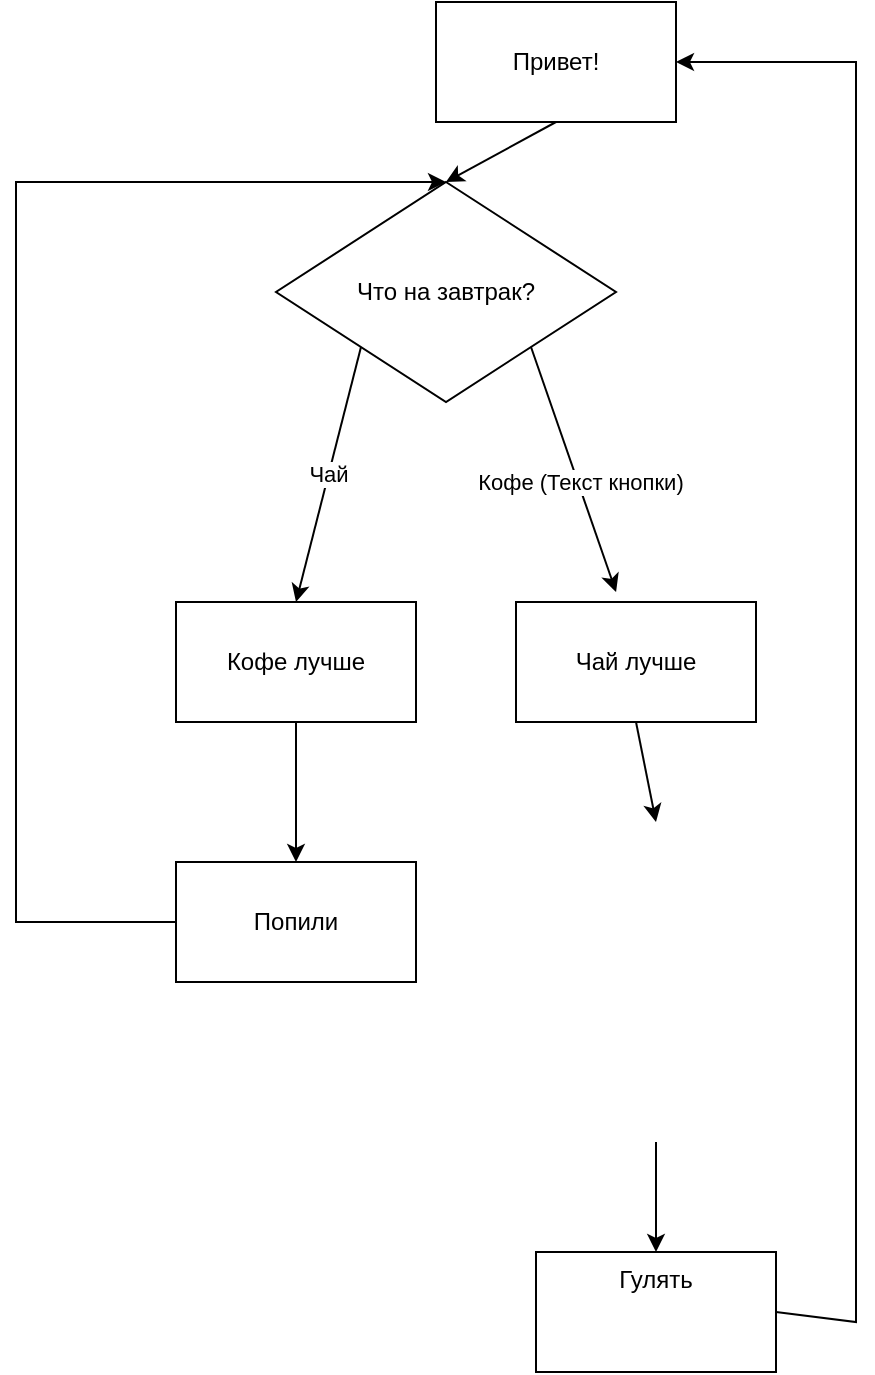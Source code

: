 <mxfile version="20.0.4" type="github">
  <diagram id="I7OJeAxPFiSJ3sLQ8TR0" name="Page-1">
    <mxGraphModel dx="2066" dy="2273" grid="1" gridSize="10" guides="1" tooltips="1" connect="1" arrows="1" fold="1" page="1" pageScale="1" pageWidth="827" pageHeight="1169" math="0" shadow="0">
      <root>
        <mxCell id="0" />
        <mxCell id="1" parent="0" />
        <mxCell id="fkRU3V8xk3izk2TObypj-2" value="Кофе лучше" style="rounded=0;whiteSpace=wrap;html=1;" vertex="1" parent="1">
          <mxGeometry x="140" y="200" width="120" height="60" as="geometry" />
        </mxCell>
        <object label="Чай" data="" id="fkRU3V8xk3izk2TObypj-3">
          <mxCell style="endArrow=classic;html=1;rounded=0;exitX=0;exitY=1;exitDx=0;exitDy=0;entryX=0.5;entryY=0;entryDx=0;entryDy=0;" edge="1" parent="1" source="fkRU3V8xk3izk2TObypj-19" target="fkRU3V8xk3izk2TObypj-2">
            <mxGeometry width="50" height="50" relative="1" as="geometry">
              <mxPoint x="252.5" y="110" as="sourcePoint" />
              <mxPoint x="280" y="230" as="targetPoint" />
            </mxGeometry>
          </mxCell>
        </object>
        <mxCell id="fkRU3V8xk3izk2TObypj-12" value="Чай лучше" style="rounded=0;whiteSpace=wrap;html=1;" vertex="1" parent="1">
          <mxGeometry x="310" y="200" width="120" height="60" as="geometry" />
        </mxCell>
        <mxCell id="fkRU3V8xk3izk2TObypj-13" value="Привет!" style="rounded=0;whiteSpace=wrap;html=1;" vertex="1" parent="1">
          <mxGeometry x="270" y="-100" width="120" height="60" as="geometry" />
        </mxCell>
        <mxCell id="fkRU3V8xk3izk2TObypj-14" value="" style="endArrow=classic;html=1;rounded=0;exitX=0.5;exitY=1;exitDx=0;exitDy=0;entryX=0.5;entryY=0;entryDx=0;entryDy=0;" edge="1" parent="1" source="fkRU3V8xk3izk2TObypj-13" target="fkRU3V8xk3izk2TObypj-19">
          <mxGeometry width="50" height="50" relative="1" as="geometry">
            <mxPoint x="710" y="300" as="sourcePoint" />
            <mxPoint x="270" y="50" as="targetPoint" />
          </mxGeometry>
        </mxCell>
        <mxCell id="fkRU3V8xk3izk2TObypj-15" value="" style="endArrow=classic;html=1;rounded=0;exitX=1;exitY=1;exitDx=0;exitDy=0;entryX=0.417;entryY=-0.083;entryDx=0;entryDy=0;entryPerimeter=0;" edge="1" parent="1" source="fkRU3V8xk3izk2TObypj-19" target="fkRU3V8xk3izk2TObypj-12">
          <mxGeometry width="50" height="50" relative="1" as="geometry">
            <mxPoint x="287.04" y="111.02" as="sourcePoint" />
            <mxPoint x="320" y="110" as="targetPoint" />
          </mxGeometry>
        </mxCell>
        <mxCell id="fkRU3V8xk3izk2TObypj-16" value="Кофе (Текст кнопки)" style="edgeLabel;html=1;align=center;verticalAlign=middle;resizable=0;points=[];" vertex="1" connectable="0" parent="fkRU3V8xk3izk2TObypj-15">
          <mxGeometry x="0.107" y="1" relative="1" as="geometry">
            <mxPoint as="offset" />
          </mxGeometry>
        </mxCell>
        <mxCell id="fkRU3V8xk3izk2TObypj-17" value="" style="endArrow=classic;html=1;rounded=0;exitX=0.5;exitY=1;exitDx=0;exitDy=0;" edge="1" parent="1" source="fkRU3V8xk3izk2TObypj-2">
          <mxGeometry width="50" height="50" relative="1" as="geometry">
            <mxPoint x="710" y="300" as="sourcePoint" />
            <mxPoint x="200" y="330" as="targetPoint" />
          </mxGeometry>
        </mxCell>
        <mxCell id="fkRU3V8xk3izk2TObypj-18" value="Попили" style="rounded=0;whiteSpace=wrap;html=1;" vertex="1" parent="1">
          <mxGeometry x="140" y="330" width="120" height="60" as="geometry" />
        </mxCell>
        <mxCell id="fkRU3V8xk3izk2TObypj-19" value="Что на завтрак?" style="rhombus;whiteSpace=wrap;html=1;rounded=0;sketch=0;" vertex="1" parent="1">
          <mxGeometry x="190" y="-10" width="170" height="110" as="geometry" />
        </mxCell>
        <mxCell id="fkRU3V8xk3izk2TObypj-21" value="" style="endArrow=classic;html=1;rounded=0;exitX=0;exitY=0.5;exitDx=0;exitDy=0;entryX=0.5;entryY=0;entryDx=0;entryDy=0;" edge="1" parent="1" source="fkRU3V8xk3izk2TObypj-18" target="fkRU3V8xk3izk2TObypj-19">
          <mxGeometry width="50" height="50" relative="1" as="geometry">
            <mxPoint x="710" y="300" as="sourcePoint" />
            <mxPoint x="760" y="250" as="targetPoint" />
            <Array as="points">
              <mxPoint x="60" y="360" />
              <mxPoint x="60" y="-10" />
            </Array>
          </mxGeometry>
        </mxCell>
        <mxCell id="fkRU3V8xk3izk2TObypj-25" value="" style="edgeStyle=orthogonalEdgeStyle;rounded=0;orthogonalLoop=1;jettySize=auto;html=1;" edge="1" parent="1" source="fkRU3V8xk3izk2TObypj-22" target="fkRU3V8xk3izk2TObypj-24">
          <mxGeometry relative="1" as="geometry" />
        </mxCell>
        <mxCell id="fkRU3V8xk3izk2TObypj-22" value="" style="shape=image;verticalLabelPosition=bottom;labelBackgroundColor=default;verticalAlign=top;aspect=fixed;imageAspect=0;image=https://github.githubassets.com/images/modules/profile/achievements/arctic-code-vault-contributor-default.png;" vertex="1" parent="1">
          <mxGeometry x="300" y="310" width="160" height="160" as="geometry" />
        </mxCell>
        <mxCell id="fkRU3V8xk3izk2TObypj-23" value="" style="endArrow=classic;html=1;rounded=0;exitX=0.5;exitY=1;exitDx=0;exitDy=0;entryX=0.5;entryY=0;entryDx=0;entryDy=0;" edge="1" parent="1" source="fkRU3V8xk3izk2TObypj-12" target="fkRU3V8xk3izk2TObypj-22">
          <mxGeometry width="50" height="50" relative="1" as="geometry">
            <mxPoint x="710" y="300" as="sourcePoint" />
            <mxPoint x="760" y="250" as="targetPoint" />
          </mxGeometry>
        </mxCell>
        <mxCell id="fkRU3V8xk3izk2TObypj-24" value="Гулять" style="whiteSpace=wrap;html=1;verticalAlign=top;labelBackgroundColor=default;" vertex="1" parent="1">
          <mxGeometry x="320" y="525" width="120" height="60" as="geometry" />
        </mxCell>
        <mxCell id="fkRU3V8xk3izk2TObypj-26" value="" style="endArrow=classic;html=1;rounded=0;entryX=1;entryY=0.5;entryDx=0;entryDy=0;exitX=1;exitY=0.5;exitDx=0;exitDy=0;" edge="1" parent="1" source="fkRU3V8xk3izk2TObypj-24" target="fkRU3V8xk3izk2TObypj-13">
          <mxGeometry width="50" height="50" relative="1" as="geometry">
            <mxPoint x="380" y="590" as="sourcePoint" />
            <mxPoint x="390" y="620" as="targetPoint" />
            <Array as="points">
              <mxPoint x="480" y="560" />
              <mxPoint x="480" y="-70" />
            </Array>
          </mxGeometry>
        </mxCell>
      </root>
    </mxGraphModel>
  </diagram>
</mxfile>
